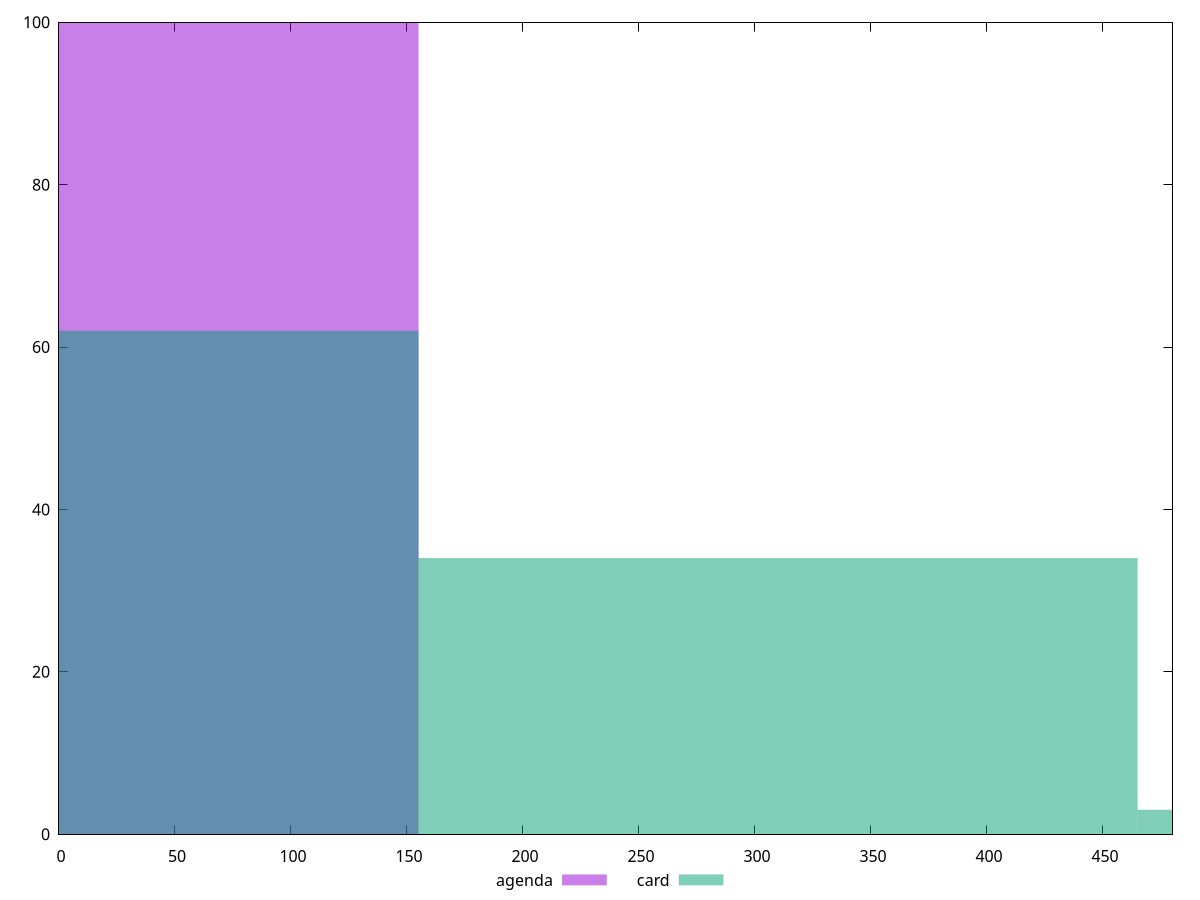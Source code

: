reset

$agenda <<EOF
0 100
EOF

$card <<EOF
0 62
309.97025140538017 34
619.9405028107603 3
EOF

set key outside below
set boxwidth 309.97025140538017
set xrange [0:480]
set yrange [0:100]
set trange [0:100]
set style fill transparent solid 0.5 noborder
set terminal svg size 640, 500 enhanced background rgb 'white'
set output "reports/report_00030_2021-02-24T20-42-31.540Z/uses-text-compression/comparison/histogram/1_vs_2.svg"

plot $agenda title "agenda" with boxes, \
     $card title "card" with boxes

reset

